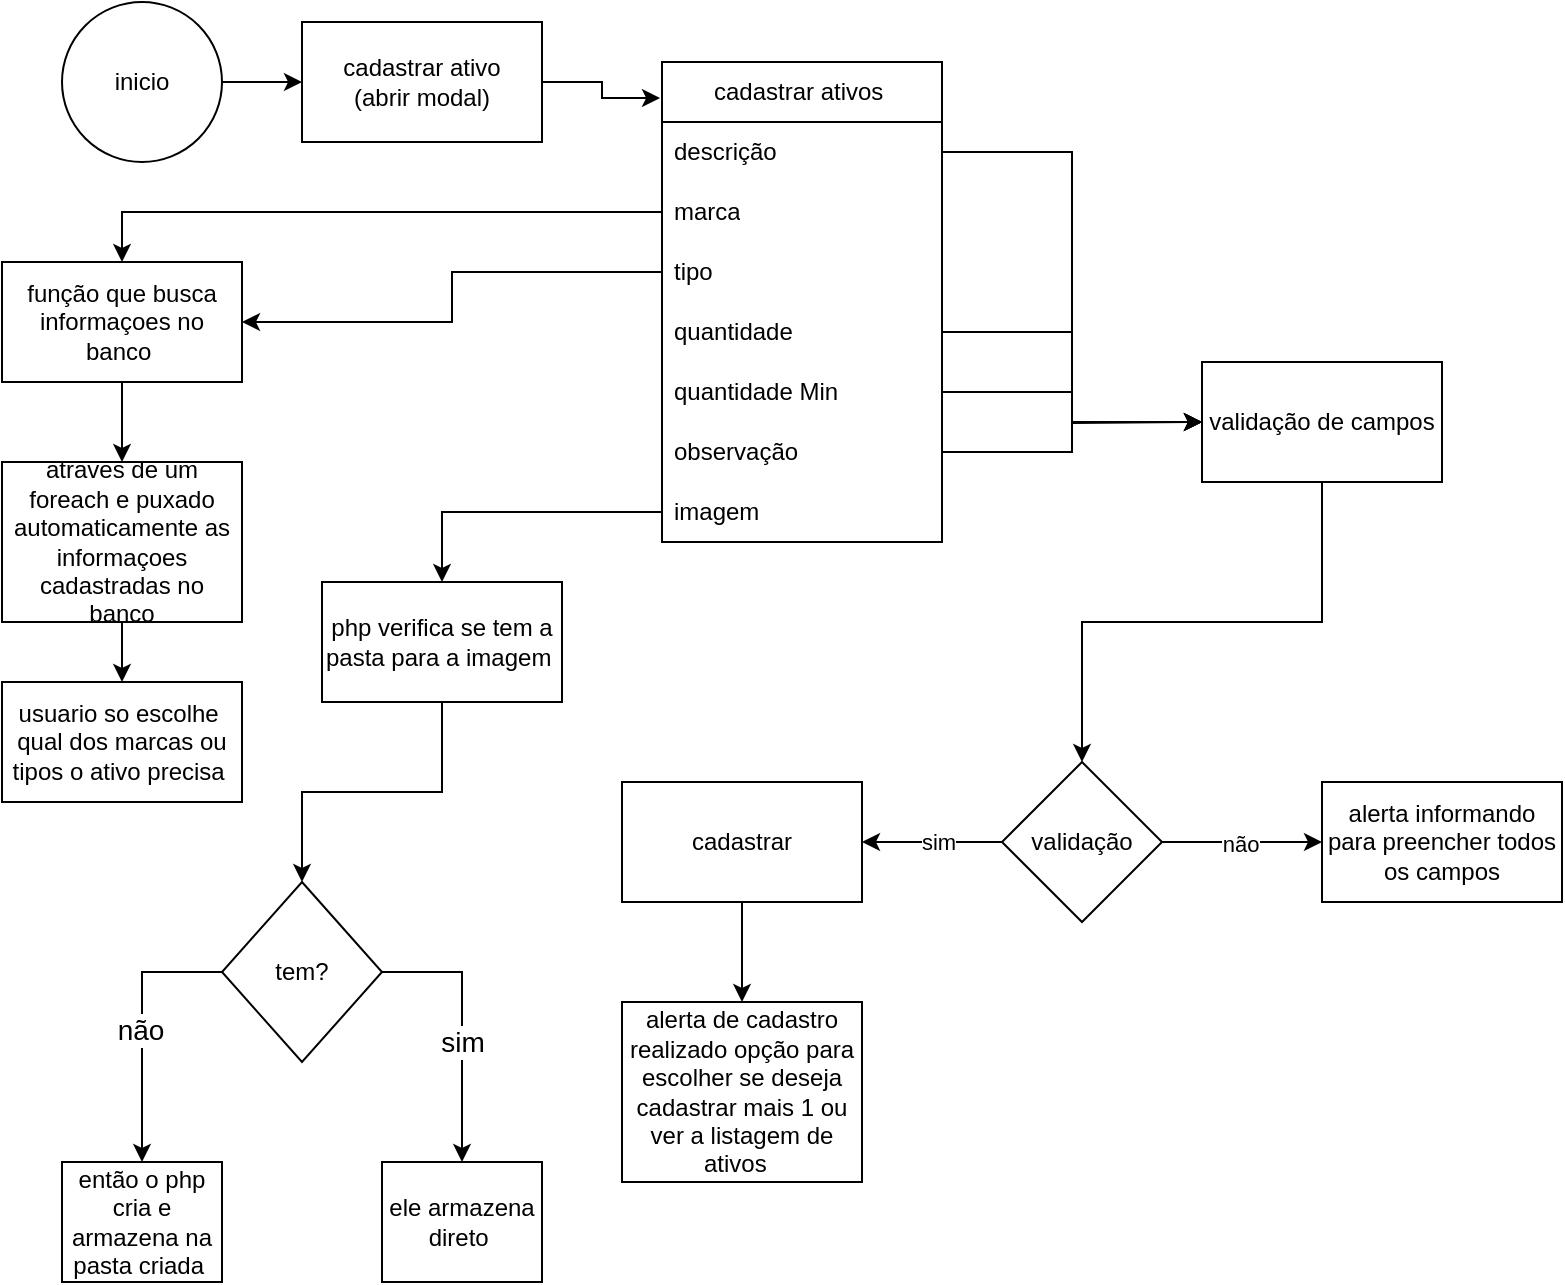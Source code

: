 <mxfile version="26.0.16">
  <diagram name="Página-1" id="fUgZCihx2eRsSx5c1O6x">
    <mxGraphModel dx="1434" dy="772" grid="1" gridSize="10" guides="1" tooltips="1" connect="1" arrows="1" fold="1" page="1" pageScale="1" pageWidth="827" pageHeight="1169" math="0" shadow="0">
      <root>
        <mxCell id="0" />
        <mxCell id="1" parent="0" />
        <mxCell id="Q0xsEToSXDLaV0YUPqp3-14" style="edgeStyle=orthogonalEdgeStyle;rounded=0;orthogonalLoop=1;jettySize=auto;html=1;entryX=0;entryY=0.5;entryDx=0;entryDy=0;" parent="1" source="Q0xsEToSXDLaV0YUPqp3-1" target="Q0xsEToSXDLaV0YUPqp3-13" edge="1">
          <mxGeometry relative="1" as="geometry" />
        </mxCell>
        <mxCell id="Q0xsEToSXDLaV0YUPqp3-1" value="inicio" style="ellipse;whiteSpace=wrap;html=1;" parent="1" vertex="1">
          <mxGeometry x="40" y="40" width="80" height="80" as="geometry" />
        </mxCell>
        <mxCell id="Q0xsEToSXDLaV0YUPqp3-9" value="cadastrar ativos&amp;nbsp;" style="swimlane;fontStyle=0;childLayout=stackLayout;horizontal=1;startSize=30;horizontalStack=0;resizeParent=1;resizeParentMax=0;resizeLast=0;collapsible=1;marginBottom=0;whiteSpace=wrap;html=1;" parent="1" vertex="1">
          <mxGeometry x="340" y="70" width="140" height="240" as="geometry">
            <mxRectangle x="180" y="70" width="60" height="30" as="alternateBounds" />
          </mxGeometry>
        </mxCell>
        <mxCell id="Q0xsEToSXDLaV0YUPqp3-10" value="descrição" style="text;strokeColor=none;fillColor=none;align=left;verticalAlign=middle;spacingLeft=4;spacingRight=4;overflow=hidden;points=[[0,0.5],[1,0.5]];portConstraint=eastwest;rotatable=0;whiteSpace=wrap;html=1;" parent="Q0xsEToSXDLaV0YUPqp3-9" vertex="1">
          <mxGeometry y="30" width="140" height="30" as="geometry" />
        </mxCell>
        <mxCell id="Q0xsEToSXDLaV0YUPqp3-11" value="marca" style="text;strokeColor=none;fillColor=none;align=left;verticalAlign=middle;spacingLeft=4;spacingRight=4;overflow=hidden;points=[[0,0.5],[1,0.5]];portConstraint=eastwest;rotatable=0;whiteSpace=wrap;html=1;" parent="Q0xsEToSXDLaV0YUPqp3-9" vertex="1">
          <mxGeometry y="60" width="140" height="30" as="geometry" />
        </mxCell>
        <mxCell id="Q0xsEToSXDLaV0YUPqp3-12" value="tipo" style="text;strokeColor=none;fillColor=none;align=left;verticalAlign=middle;spacingLeft=4;spacingRight=4;overflow=hidden;points=[[0,0.5],[1,0.5]];portConstraint=eastwest;rotatable=0;whiteSpace=wrap;html=1;" parent="Q0xsEToSXDLaV0YUPqp3-9" vertex="1">
          <mxGeometry y="90" width="140" height="30" as="geometry" />
        </mxCell>
        <mxCell id="Q0xsEToSXDLaV0YUPqp3-16" value="quantidade" style="text;strokeColor=none;fillColor=none;align=left;verticalAlign=middle;spacingLeft=4;spacingRight=4;overflow=hidden;points=[[0,0.5],[1,0.5]];portConstraint=eastwest;rotatable=0;whiteSpace=wrap;html=1;" parent="Q0xsEToSXDLaV0YUPqp3-9" vertex="1">
          <mxGeometry y="120" width="140" height="30" as="geometry" />
        </mxCell>
        <mxCell id="Q0xsEToSXDLaV0YUPqp3-35" value="quantidade Min" style="text;strokeColor=none;fillColor=none;align=left;verticalAlign=middle;spacingLeft=4;spacingRight=4;overflow=hidden;points=[[0,0.5],[1,0.5]];portConstraint=eastwest;rotatable=0;whiteSpace=wrap;html=1;" parent="Q0xsEToSXDLaV0YUPqp3-9" vertex="1">
          <mxGeometry y="150" width="140" height="30" as="geometry" />
        </mxCell>
        <mxCell id="0JpYjlqG7VzCDJg1l220-13" style="edgeStyle=orthogonalEdgeStyle;rounded=0;orthogonalLoop=1;jettySize=auto;html=1;" edge="1" parent="Q0xsEToSXDLaV0YUPqp3-9" source="Q0xsEToSXDLaV0YUPqp3-36">
          <mxGeometry relative="1" as="geometry">
            <mxPoint x="270" y="180" as="targetPoint" />
          </mxGeometry>
        </mxCell>
        <mxCell id="Q0xsEToSXDLaV0YUPqp3-36" value="observação" style="text;strokeColor=none;fillColor=none;align=left;verticalAlign=middle;spacingLeft=4;spacingRight=4;overflow=hidden;points=[[0,0.5],[1,0.5]];portConstraint=eastwest;rotatable=0;whiteSpace=wrap;html=1;" parent="Q0xsEToSXDLaV0YUPqp3-9" vertex="1">
          <mxGeometry y="180" width="140" height="30" as="geometry" />
        </mxCell>
        <mxCell id="0JpYjlqG7VzCDJg1l220-1" value="imagem" style="text;strokeColor=none;fillColor=none;align=left;verticalAlign=middle;spacingLeft=4;spacingRight=4;overflow=hidden;points=[[0,0.5],[1,0.5]];portConstraint=eastwest;rotatable=0;whiteSpace=wrap;html=1;" vertex="1" parent="Q0xsEToSXDLaV0YUPqp3-9">
          <mxGeometry y="210" width="140" height="30" as="geometry" />
        </mxCell>
        <mxCell id="Q0xsEToSXDLaV0YUPqp3-15" style="edgeStyle=orthogonalEdgeStyle;rounded=0;orthogonalLoop=1;jettySize=auto;html=1;entryX=-0.007;entryY=0.075;entryDx=0;entryDy=0;entryPerimeter=0;" parent="1" source="Q0xsEToSXDLaV0YUPqp3-13" edge="1" target="Q0xsEToSXDLaV0YUPqp3-9">
          <mxGeometry relative="1" as="geometry">
            <mxPoint x="320" y="80" as="targetPoint" />
          </mxGeometry>
        </mxCell>
        <mxCell id="Q0xsEToSXDLaV0YUPqp3-13" value="cadastrar ativo&lt;div&gt;(abrir modal)&lt;/div&gt;" style="rounded=0;whiteSpace=wrap;html=1;" parent="1" vertex="1">
          <mxGeometry x="160" y="50" width="120" height="60" as="geometry" />
        </mxCell>
        <mxCell id="Q0xsEToSXDLaV0YUPqp3-21" style="edgeStyle=orthogonalEdgeStyle;rounded=0;orthogonalLoop=1;jettySize=auto;html=1;exitX=0.5;exitY=1;exitDx=0;exitDy=0;entryX=0.5;entryY=0;entryDx=0;entryDy=0;" parent="1" source="Q0xsEToSXDLaV0YUPqp3-17" target="Q0xsEToSXDLaV0YUPqp3-20" edge="1">
          <mxGeometry relative="1" as="geometry" />
        </mxCell>
        <mxCell id="Q0xsEToSXDLaV0YUPqp3-17" value="validação de campos" style="rounded=0;whiteSpace=wrap;html=1;" parent="1" vertex="1">
          <mxGeometry x="610" y="220" width="120" height="60" as="geometry" />
        </mxCell>
        <mxCell id="Q0xsEToSXDLaV0YUPqp3-25" style="edgeStyle=orthogonalEdgeStyle;rounded=0;orthogonalLoop=1;jettySize=auto;html=1;exitX=0;exitY=0.5;exitDx=0;exitDy=0;entryX=1;entryY=0.5;entryDx=0;entryDy=0;" parent="1" source="Q0xsEToSXDLaV0YUPqp3-20" target="Q0xsEToSXDLaV0YUPqp3-22" edge="1">
          <mxGeometry relative="1" as="geometry" />
        </mxCell>
        <mxCell id="Q0xsEToSXDLaV0YUPqp3-29" value="sim" style="edgeLabel;html=1;align=center;verticalAlign=middle;resizable=0;points=[];" parent="Q0xsEToSXDLaV0YUPqp3-25" vertex="1" connectable="0">
          <mxGeometry x="-0.068" relative="1" as="geometry">
            <mxPoint as="offset" />
          </mxGeometry>
        </mxCell>
        <mxCell id="Q0xsEToSXDLaV0YUPqp3-33" value="" style="edgeStyle=orthogonalEdgeStyle;rounded=0;orthogonalLoop=1;jettySize=auto;html=1;" parent="1" source="Q0xsEToSXDLaV0YUPqp3-20" target="Q0xsEToSXDLaV0YUPqp3-32" edge="1">
          <mxGeometry relative="1" as="geometry" />
        </mxCell>
        <mxCell id="Q0xsEToSXDLaV0YUPqp3-34" value="não" style="edgeLabel;html=1;align=center;verticalAlign=middle;resizable=0;points=[];" parent="Q0xsEToSXDLaV0YUPqp3-33" vertex="1" connectable="0">
          <mxGeometry x="-0.036" y="-1" relative="1" as="geometry">
            <mxPoint as="offset" />
          </mxGeometry>
        </mxCell>
        <mxCell id="Q0xsEToSXDLaV0YUPqp3-20" value="validação" style="rhombus;whiteSpace=wrap;html=1;" parent="1" vertex="1">
          <mxGeometry x="510" y="420" width="80" height="80" as="geometry" />
        </mxCell>
        <mxCell id="Q0xsEToSXDLaV0YUPqp3-31" value="" style="edgeStyle=orthogonalEdgeStyle;rounded=0;orthogonalLoop=1;jettySize=auto;html=1;" parent="1" source="Q0xsEToSXDLaV0YUPqp3-22" target="Q0xsEToSXDLaV0YUPqp3-30" edge="1">
          <mxGeometry relative="1" as="geometry" />
        </mxCell>
        <mxCell id="Q0xsEToSXDLaV0YUPqp3-22" value="cadastrar" style="whiteSpace=wrap;html=1;" parent="1" vertex="1">
          <mxGeometry x="320" y="430" width="120" height="60" as="geometry" />
        </mxCell>
        <mxCell id="Q0xsEToSXDLaV0YUPqp3-30" value="alerta de cadastro realizado opção para escolher se deseja cadastrar mais 1 ou ver a listagem de ativos&amp;nbsp;&amp;nbsp;" style="whiteSpace=wrap;html=1;" parent="1" vertex="1">
          <mxGeometry x="320" y="540" width="120" height="90" as="geometry" />
        </mxCell>
        <mxCell id="Q0xsEToSXDLaV0YUPqp3-32" value="alerta informando para preencher todos os campos" style="whiteSpace=wrap;html=1;" parent="1" vertex="1">
          <mxGeometry x="670" y="430" width="120" height="60" as="geometry" />
        </mxCell>
        <mxCell id="0JpYjlqG7VzCDJg1l220-4" value="" style="edgeStyle=orthogonalEdgeStyle;rounded=0;orthogonalLoop=1;jettySize=auto;html=1;" edge="1" parent="1" source="0JpYjlqG7VzCDJg1l220-2" target="0JpYjlqG7VzCDJg1l220-3">
          <mxGeometry relative="1" as="geometry" />
        </mxCell>
        <mxCell id="0JpYjlqG7VzCDJg1l220-2" value="função que busca informaçoes no banco&amp;nbsp;" style="rounded=0;whiteSpace=wrap;html=1;" vertex="1" parent="1">
          <mxGeometry x="10" y="170" width="120" height="60" as="geometry" />
        </mxCell>
        <mxCell id="0JpYjlqG7VzCDJg1l220-8" value="" style="edgeStyle=orthogonalEdgeStyle;rounded=0;orthogonalLoop=1;jettySize=auto;html=1;" edge="1" parent="1" source="0JpYjlqG7VzCDJg1l220-3" target="0JpYjlqG7VzCDJg1l220-7">
          <mxGeometry relative="1" as="geometry" />
        </mxCell>
        <mxCell id="0JpYjlqG7VzCDJg1l220-3" value="atraves de um foreach e puxado automaticamente as informaçoes cadastradas no banco" style="rounded=0;whiteSpace=wrap;html=1;" vertex="1" parent="1">
          <mxGeometry x="10" y="270" width="120" height="80" as="geometry" />
        </mxCell>
        <mxCell id="0JpYjlqG7VzCDJg1l220-5" style="edgeStyle=orthogonalEdgeStyle;rounded=0;orthogonalLoop=1;jettySize=auto;html=1;entryX=0.5;entryY=0;entryDx=0;entryDy=0;" edge="1" parent="1" source="Q0xsEToSXDLaV0YUPqp3-11" target="0JpYjlqG7VzCDJg1l220-2">
          <mxGeometry relative="1" as="geometry" />
        </mxCell>
        <mxCell id="0JpYjlqG7VzCDJg1l220-6" style="edgeStyle=orthogonalEdgeStyle;rounded=0;orthogonalLoop=1;jettySize=auto;html=1;entryX=1;entryY=0.5;entryDx=0;entryDy=0;" edge="1" parent="1" source="Q0xsEToSXDLaV0YUPqp3-12" target="0JpYjlqG7VzCDJg1l220-2">
          <mxGeometry relative="1" as="geometry">
            <mxPoint x="210" y="140" as="targetPoint" />
          </mxGeometry>
        </mxCell>
        <mxCell id="0JpYjlqG7VzCDJg1l220-7" value="usuario so escolhe&amp;nbsp; qual dos marcas ou tipos o ativo precisa&amp;nbsp;" style="whiteSpace=wrap;html=1;rounded=0;" vertex="1" parent="1">
          <mxGeometry x="10" y="380" width="120" height="60" as="geometry" />
        </mxCell>
        <mxCell id="0JpYjlqG7VzCDJg1l220-10" style="edgeStyle=orthogonalEdgeStyle;rounded=0;orthogonalLoop=1;jettySize=auto;html=1;entryX=0;entryY=0.5;entryDx=0;entryDy=0;" edge="1" parent="1" source="Q0xsEToSXDLaV0YUPqp3-10" target="Q0xsEToSXDLaV0YUPqp3-17">
          <mxGeometry relative="1" as="geometry" />
        </mxCell>
        <mxCell id="0JpYjlqG7VzCDJg1l220-11" style="edgeStyle=orthogonalEdgeStyle;rounded=0;orthogonalLoop=1;jettySize=auto;html=1;entryX=0;entryY=0.5;entryDx=0;entryDy=0;" edge="1" parent="1" source="Q0xsEToSXDLaV0YUPqp3-16" target="Q0xsEToSXDLaV0YUPqp3-17">
          <mxGeometry relative="1" as="geometry" />
        </mxCell>
        <mxCell id="0JpYjlqG7VzCDJg1l220-12" style="edgeStyle=orthogonalEdgeStyle;rounded=0;orthogonalLoop=1;jettySize=auto;html=1;entryX=0;entryY=0.5;entryDx=0;entryDy=0;" edge="1" parent="1" source="Q0xsEToSXDLaV0YUPqp3-35" target="Q0xsEToSXDLaV0YUPqp3-17">
          <mxGeometry relative="1" as="geometry" />
        </mxCell>
        <mxCell id="0JpYjlqG7VzCDJg1l220-20" value="" style="edgeStyle=orthogonalEdgeStyle;rounded=0;orthogonalLoop=1;jettySize=auto;html=1;" edge="1" parent="1" source="0JpYjlqG7VzCDJg1l220-18" target="0JpYjlqG7VzCDJg1l220-19">
          <mxGeometry relative="1" as="geometry" />
        </mxCell>
        <mxCell id="0JpYjlqG7VzCDJg1l220-18" value="php verifica se tem a pasta para a imagem&amp;nbsp;" style="rounded=0;whiteSpace=wrap;html=1;" vertex="1" parent="1">
          <mxGeometry x="170" y="330" width="120" height="60" as="geometry" />
        </mxCell>
        <mxCell id="0JpYjlqG7VzCDJg1l220-17" style="edgeStyle=orthogonalEdgeStyle;rounded=0;orthogonalLoop=1;jettySize=auto;html=1;" edge="1" parent="1" source="0JpYjlqG7VzCDJg1l220-1" target="0JpYjlqG7VzCDJg1l220-18">
          <mxGeometry relative="1" as="geometry">
            <mxPoint x="190" y="310" as="targetPoint" />
          </mxGeometry>
        </mxCell>
        <mxCell id="0JpYjlqG7VzCDJg1l220-25" style="edgeStyle=orthogonalEdgeStyle;rounded=0;orthogonalLoop=1;jettySize=auto;html=1;entryX=0.5;entryY=0;entryDx=0;entryDy=0;exitX=0;exitY=0.5;exitDx=0;exitDy=0;" edge="1" parent="1" source="0JpYjlqG7VzCDJg1l220-19" target="0JpYjlqG7VzCDJg1l220-24">
          <mxGeometry relative="1" as="geometry" />
        </mxCell>
        <mxCell id="0JpYjlqG7VzCDJg1l220-28" value="&lt;font style=&quot;font-size: 14px;&quot;&gt;não&lt;/font&gt;" style="edgeLabel;html=1;align=center;verticalAlign=middle;resizable=0;points=[];" vertex="1" connectable="0" parent="0JpYjlqG7VzCDJg1l220-25">
          <mxGeometry x="0.022" y="-1" relative="1" as="geometry">
            <mxPoint as="offset" />
          </mxGeometry>
        </mxCell>
        <mxCell id="0JpYjlqG7VzCDJg1l220-26" style="edgeStyle=orthogonalEdgeStyle;rounded=0;orthogonalLoop=1;jettySize=auto;html=1;entryX=0.5;entryY=0;entryDx=0;entryDy=0;exitX=1;exitY=0.5;exitDx=0;exitDy=0;" edge="1" parent="1" source="0JpYjlqG7VzCDJg1l220-19" target="0JpYjlqG7VzCDJg1l220-23">
          <mxGeometry relative="1" as="geometry" />
        </mxCell>
        <mxCell id="0JpYjlqG7VzCDJg1l220-29" value="&lt;font style=&quot;font-size: 14px;&quot;&gt;sim&lt;/font&gt;" style="edgeLabel;html=1;align=center;verticalAlign=middle;resizable=0;points=[];" vertex="1" connectable="0" parent="0JpYjlqG7VzCDJg1l220-26">
          <mxGeometry x="-0.007" relative="1" as="geometry">
            <mxPoint y="8" as="offset" />
          </mxGeometry>
        </mxCell>
        <mxCell id="0JpYjlqG7VzCDJg1l220-19" value="tem?" style="rhombus;whiteSpace=wrap;html=1;rounded=0;" vertex="1" parent="1">
          <mxGeometry x="120" y="480" width="80" height="90" as="geometry" />
        </mxCell>
        <mxCell id="0JpYjlqG7VzCDJg1l220-23" value="ele armazena direto&amp;nbsp;" style="rounded=0;whiteSpace=wrap;html=1;" vertex="1" parent="1">
          <mxGeometry x="200" y="620" width="80" height="60" as="geometry" />
        </mxCell>
        <mxCell id="0JpYjlqG7VzCDJg1l220-24" value="então o php cria e armazena na pasta criada&amp;nbsp;" style="rounded=0;whiteSpace=wrap;html=1;" vertex="1" parent="1">
          <mxGeometry x="40" y="620" width="80" height="60" as="geometry" />
        </mxCell>
      </root>
    </mxGraphModel>
  </diagram>
</mxfile>
